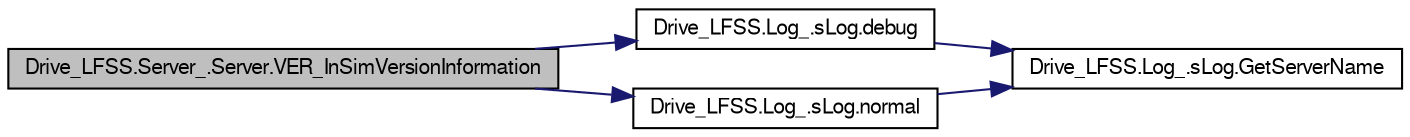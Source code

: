 digraph G
{
  bgcolor="transparent";
  edge [fontname="FreeSans",fontsize=10,labelfontname="FreeSans",labelfontsize=10];
  node [fontname="FreeSans",fontsize=10,shape=record];
  rankdir=LR;
  Node1 [label="Drive_LFSS.Server_.Server.VER_InSimVersionInformation",height=0.2,width=0.4,color="black", fillcolor="grey75", style="filled" fontcolor="black"];
  Node1 -> Node2 [color="midnightblue",fontsize=10,style="solid",fontname="FreeSans"];
  Node2 [label="Drive_LFSS.Log_.sLog.debug",height=0.2,width=0.4,color="black",URL="$class_drive___l_f_s_s_1_1_log___1_1s_log.html#07044dc1f9967b589c4172099f66df74"];
  Node2 -> Node3 [color="midnightblue",fontsize=10,style="solid",fontname="FreeSans"];
  Node3 [label="Drive_LFSS.Log_.sLog.GetServerName",height=0.2,width=0.4,color="black",URL="$class_drive___l_f_s_s_1_1_log___1_1s_log.html#9c38361eceec54b892e2b27baba0b7e0"];
  Node1 -> Node4 [color="midnightblue",fontsize=10,style="solid",fontname="FreeSans"];
  Node4 [label="Drive_LFSS.Log_.sLog.normal",height=0.2,width=0.4,color="black",URL="$class_drive___l_f_s_s_1_1_log___1_1s_log.html#9194883d73c44a9b7c8378e17cdb186f"];
  Node4 -> Node3 [color="midnightblue",fontsize=10,style="solid",fontname="FreeSans"];
}
